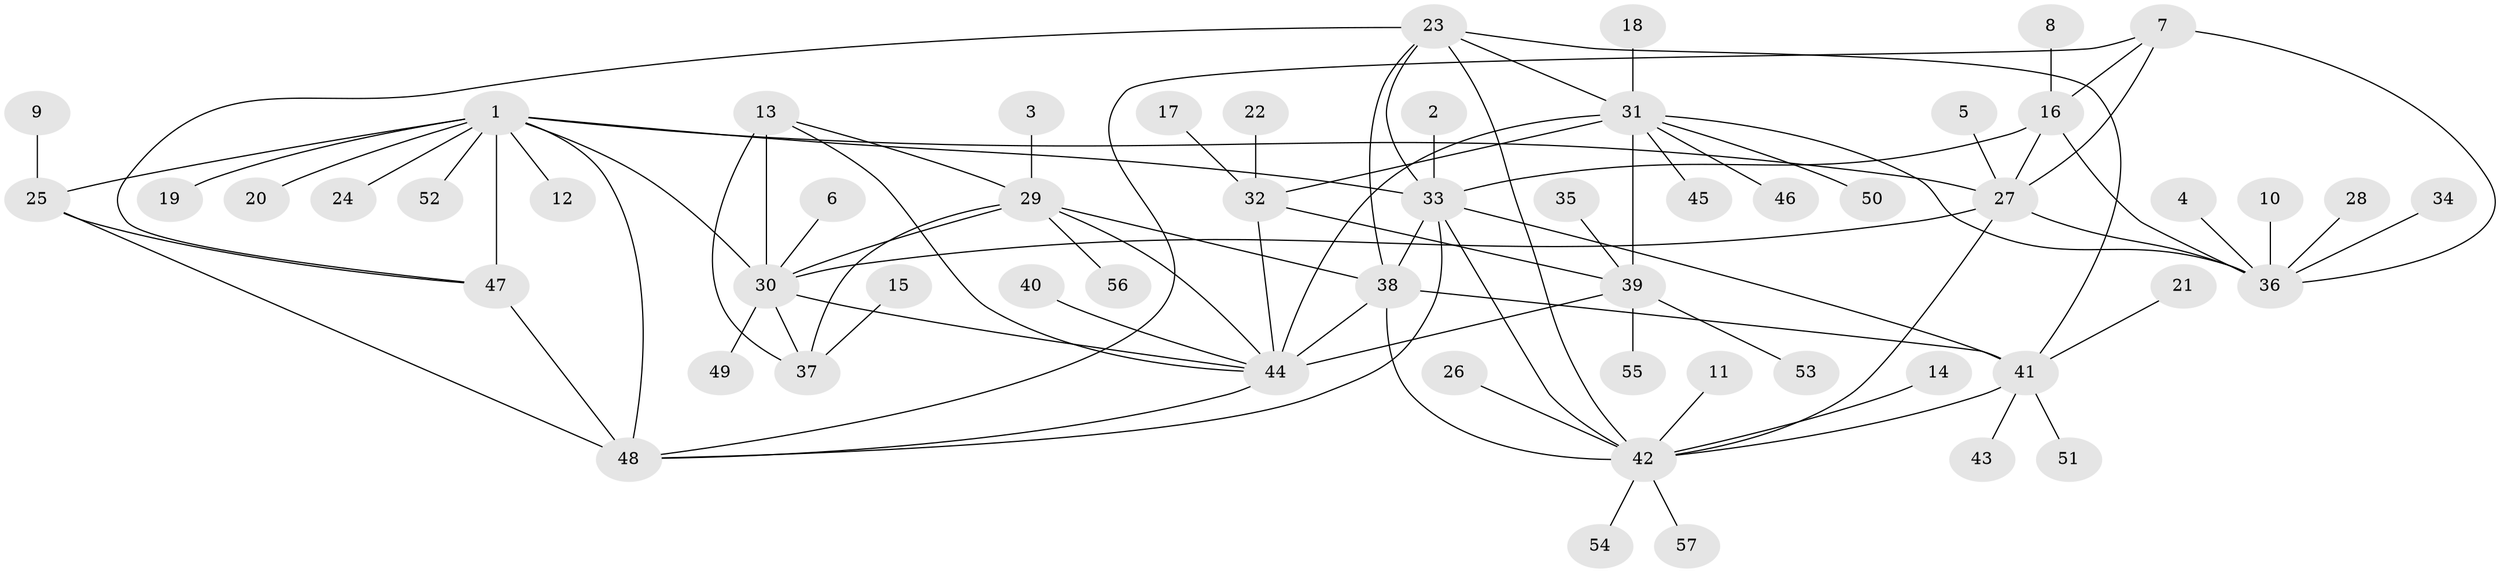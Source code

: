 // original degree distribution, {6: 0.027522935779816515, 11: 0.027522935779816515, 7: 0.045871559633027525, 8: 0.05504587155963303, 10: 0.027522935779816515, 5: 0.027522935779816515, 4: 0.009174311926605505, 9: 0.009174311926605505, 1: 0.5871559633027523, 2: 0.12844036697247707, 3: 0.05504587155963303}
// Generated by graph-tools (version 1.1) at 2025/26/03/09/25 03:26:36]
// undirected, 57 vertices, 87 edges
graph export_dot {
graph [start="1"]
  node [color=gray90,style=filled];
  1;
  2;
  3;
  4;
  5;
  6;
  7;
  8;
  9;
  10;
  11;
  12;
  13;
  14;
  15;
  16;
  17;
  18;
  19;
  20;
  21;
  22;
  23;
  24;
  25;
  26;
  27;
  28;
  29;
  30;
  31;
  32;
  33;
  34;
  35;
  36;
  37;
  38;
  39;
  40;
  41;
  42;
  43;
  44;
  45;
  46;
  47;
  48;
  49;
  50;
  51;
  52;
  53;
  54;
  55;
  56;
  57;
  1 -- 12 [weight=1.0];
  1 -- 19 [weight=1.0];
  1 -- 20 [weight=1.0];
  1 -- 24 [weight=1.0];
  1 -- 25 [weight=2.0];
  1 -- 27 [weight=1.0];
  1 -- 30 [weight=1.0];
  1 -- 33 [weight=1.0];
  1 -- 47 [weight=2.0];
  1 -- 48 [weight=2.0];
  1 -- 52 [weight=1.0];
  2 -- 33 [weight=1.0];
  3 -- 29 [weight=1.0];
  4 -- 36 [weight=1.0];
  5 -- 27 [weight=1.0];
  6 -- 30 [weight=1.0];
  7 -- 16 [weight=2.0];
  7 -- 27 [weight=2.0];
  7 -- 36 [weight=2.0];
  7 -- 48 [weight=1.0];
  8 -- 16 [weight=1.0];
  9 -- 25 [weight=1.0];
  10 -- 36 [weight=1.0];
  11 -- 42 [weight=1.0];
  13 -- 29 [weight=2.0];
  13 -- 30 [weight=2.0];
  13 -- 37 [weight=2.0];
  13 -- 44 [weight=1.0];
  14 -- 42 [weight=1.0];
  15 -- 37 [weight=1.0];
  16 -- 27 [weight=1.0];
  16 -- 33 [weight=1.0];
  16 -- 36 [weight=1.0];
  17 -- 32 [weight=1.0];
  18 -- 31 [weight=1.0];
  21 -- 41 [weight=1.0];
  22 -- 32 [weight=1.0];
  23 -- 31 [weight=1.0];
  23 -- 33 [weight=1.0];
  23 -- 38 [weight=1.0];
  23 -- 41 [weight=1.0];
  23 -- 42 [weight=1.0];
  23 -- 47 [weight=1.0];
  25 -- 47 [weight=1.0];
  25 -- 48 [weight=1.0];
  26 -- 42 [weight=1.0];
  27 -- 30 [weight=1.0];
  27 -- 36 [weight=1.0];
  27 -- 42 [weight=1.0];
  28 -- 36 [weight=1.0];
  29 -- 30 [weight=1.0];
  29 -- 37 [weight=1.0];
  29 -- 38 [weight=1.0];
  29 -- 44 [weight=1.0];
  29 -- 56 [weight=1.0];
  30 -- 37 [weight=1.0];
  30 -- 44 [weight=1.0];
  30 -- 49 [weight=1.0];
  31 -- 32 [weight=1.0];
  31 -- 36 [weight=1.0];
  31 -- 39 [weight=1.0];
  31 -- 44 [weight=2.0];
  31 -- 45 [weight=1.0];
  31 -- 46 [weight=1.0];
  31 -- 50 [weight=1.0];
  32 -- 39 [weight=1.0];
  32 -- 44 [weight=2.0];
  33 -- 38 [weight=1.0];
  33 -- 41 [weight=1.0];
  33 -- 42 [weight=1.0];
  33 -- 48 [weight=1.0];
  34 -- 36 [weight=1.0];
  35 -- 39 [weight=1.0];
  38 -- 41 [weight=1.0];
  38 -- 42 [weight=1.0];
  38 -- 44 [weight=1.0];
  39 -- 44 [weight=2.0];
  39 -- 53 [weight=1.0];
  39 -- 55 [weight=1.0];
  40 -- 44 [weight=1.0];
  41 -- 42 [weight=1.0];
  41 -- 43 [weight=1.0];
  41 -- 51 [weight=1.0];
  42 -- 54 [weight=1.0];
  42 -- 57 [weight=1.0];
  44 -- 48 [weight=1.0];
  47 -- 48 [weight=1.0];
}
